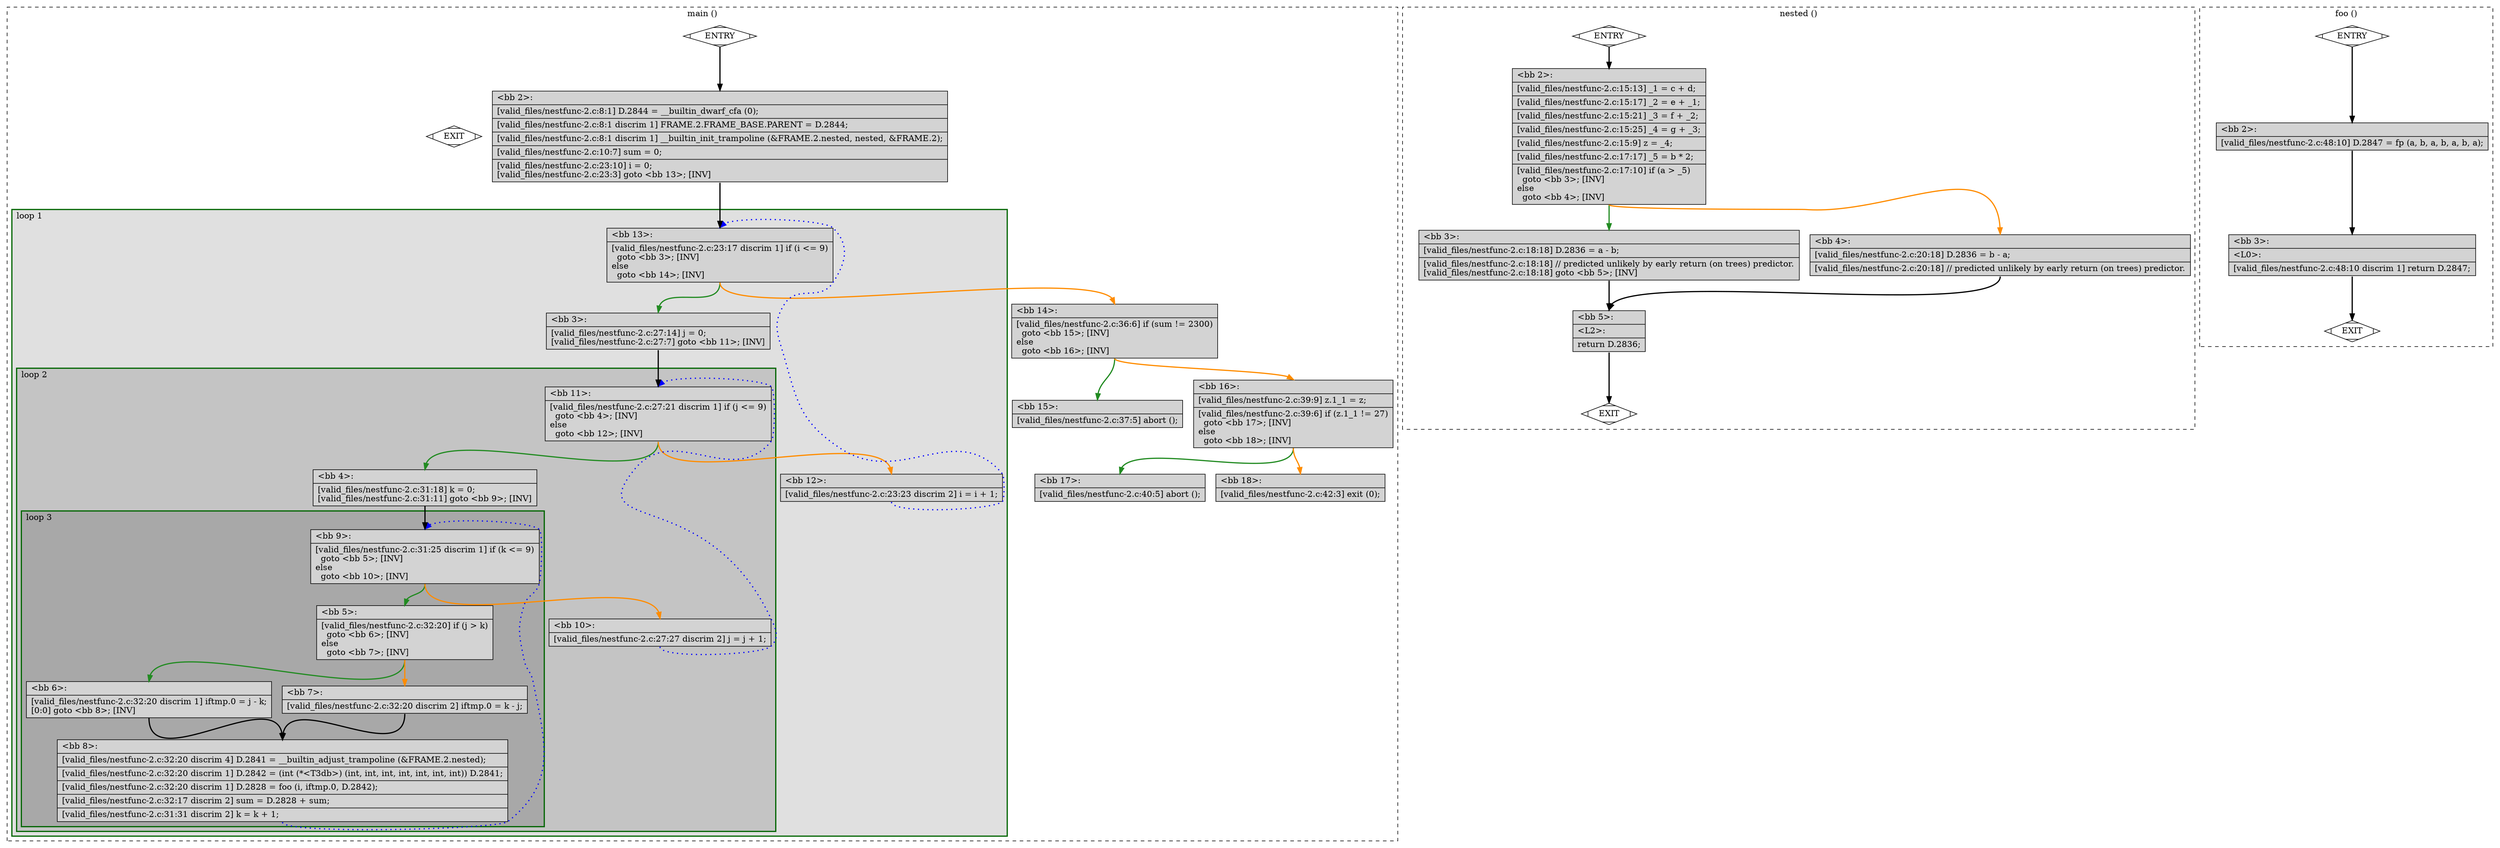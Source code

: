 digraph "a-nestfunc-2.c.015t.cfg" {
overlap=false;
subgraph "cluster_main" {
	style="dashed";
	color="black";
	label="main ()";
	subgraph cluster_0_1 {
	style="filled";
	color="darkgreen";
	fillcolor="grey88";
	label="loop 1";
	labeljust=l;
	penwidth=2;
	subgraph cluster_0_2 {
	style="filled";
	color="darkgreen";
	fillcolor="grey77";
	label="loop 2";
	labeljust=l;
	penwidth=2;
	subgraph cluster_0_3 {
	style="filled";
	color="darkgreen";
	fillcolor="grey66";
	label="loop 3";
	labeljust=l;
	penwidth=2;
	fn_0_basic_block_9 [shape=record,style=filled,fillcolor=lightgrey,label="{\<bb\ 9\>:\l\
|[valid_files/nestfunc-2.c:31:25\ discrim\ 1]\ if\ (k\ \<=\ 9)\l\
\ \ goto\ \<bb\ 5\>;\ [INV]\l\
else\l\
\ \ goto\ \<bb\ 10\>;\ [INV]\l\
}"];

	fn_0_basic_block_5 [shape=record,style=filled,fillcolor=lightgrey,label="{\<bb\ 5\>:\l\
|[valid_files/nestfunc-2.c:32:20]\ if\ (j\ \>\ k)\l\
\ \ goto\ \<bb\ 6\>;\ [INV]\l\
else\l\
\ \ goto\ \<bb\ 7\>;\ [INV]\l\
}"];

	fn_0_basic_block_6 [shape=record,style=filled,fillcolor=lightgrey,label="{\<bb\ 6\>:\l\
|[valid_files/nestfunc-2.c:32:20\ discrim\ 1]\ iftmp.0\ =\ j\ -\ k;\l\
[0:0]\ goto\ \<bb\ 8\>;\ [INV]\l\
}"];

	fn_0_basic_block_7 [shape=record,style=filled,fillcolor=lightgrey,label="{\<bb\ 7\>:\l\
|[valid_files/nestfunc-2.c:32:20\ discrim\ 2]\ iftmp.0\ =\ k\ -\ j;\l\
}"];

	fn_0_basic_block_8 [shape=record,style=filled,fillcolor=lightgrey,label="{\<bb\ 8\>:\l\
|[valid_files/nestfunc-2.c:32:20\ discrim\ 4]\ D.2841\ =\ __builtin_adjust_trampoline\ (&FRAME.2.nested);\l\
|[valid_files/nestfunc-2.c:32:20\ discrim\ 1]\ D.2842\ =\ (int\ (*\<T3db\>)\ (int,\ int,\ int,\ int,\ int,\ int,\ int))\ D.2841;\l\
|[valid_files/nestfunc-2.c:32:20\ discrim\ 1]\ D.2828\ =\ foo\ (i,\ iftmp.0,\ D.2842);\l\
|[valid_files/nestfunc-2.c:32:17\ discrim\ 2]\ sum\ =\ D.2828\ +\ sum;\l\
|[valid_files/nestfunc-2.c:31:31\ discrim\ 2]\ k\ =\ k\ +\ 1;\l\
}"];

	}
	fn_0_basic_block_11 [shape=record,style=filled,fillcolor=lightgrey,label="{\<bb\ 11\>:\l\
|[valid_files/nestfunc-2.c:27:21\ discrim\ 1]\ if\ (j\ \<=\ 9)\l\
\ \ goto\ \<bb\ 4\>;\ [INV]\l\
else\l\
\ \ goto\ \<bb\ 12\>;\ [INV]\l\
}"];

	fn_0_basic_block_4 [shape=record,style=filled,fillcolor=lightgrey,label="{\<bb\ 4\>:\l\
|[valid_files/nestfunc-2.c:31:18]\ k\ =\ 0;\l\
[valid_files/nestfunc-2.c:31:11]\ goto\ \<bb\ 9\>;\ [INV]\l\
}"];

	fn_0_basic_block_10 [shape=record,style=filled,fillcolor=lightgrey,label="{\<bb\ 10\>:\l\
|[valid_files/nestfunc-2.c:27:27\ discrim\ 2]\ j\ =\ j\ +\ 1;\l\
}"];

	}
	fn_0_basic_block_13 [shape=record,style=filled,fillcolor=lightgrey,label="{\<bb\ 13\>:\l\
|[valid_files/nestfunc-2.c:23:17\ discrim\ 1]\ if\ (i\ \<=\ 9)\l\
\ \ goto\ \<bb\ 3\>;\ [INV]\l\
else\l\
\ \ goto\ \<bb\ 14\>;\ [INV]\l\
}"];

	fn_0_basic_block_3 [shape=record,style=filled,fillcolor=lightgrey,label="{\<bb\ 3\>:\l\
|[valid_files/nestfunc-2.c:27:14]\ j\ =\ 0;\l\
[valid_files/nestfunc-2.c:27:7]\ goto\ \<bb\ 11\>;\ [INV]\l\
}"];

	fn_0_basic_block_12 [shape=record,style=filled,fillcolor=lightgrey,label="{\<bb\ 12\>:\l\
|[valid_files/nestfunc-2.c:23:23\ discrim\ 2]\ i\ =\ i\ +\ 1;\l\
}"];

	}
	fn_0_basic_block_0 [shape=Mdiamond,style=filled,fillcolor=white,label="ENTRY"];

	fn_0_basic_block_1 [shape=Mdiamond,style=filled,fillcolor=white,label="EXIT"];

	fn_0_basic_block_2 [shape=record,style=filled,fillcolor=lightgrey,label="{\<bb\ 2\>:\l\
|[valid_files/nestfunc-2.c:8:1]\ D.2844\ =\ __builtin_dwarf_cfa\ (0);\l\
|[valid_files/nestfunc-2.c:8:1\ discrim\ 1]\ FRAME.2.FRAME_BASE.PARENT\ =\ D.2844;\l\
|[valid_files/nestfunc-2.c:8:1\ discrim\ 1]\ __builtin_init_trampoline\ (&FRAME.2.nested,\ nested,\ &FRAME.2);\l\
|[valid_files/nestfunc-2.c:10:7]\ sum\ =\ 0;\l\
|[valid_files/nestfunc-2.c:23:10]\ i\ =\ 0;\l\
[valid_files/nestfunc-2.c:23:3]\ goto\ \<bb\ 13\>;\ [INV]\l\
}"];

	fn_0_basic_block_14 [shape=record,style=filled,fillcolor=lightgrey,label="{\<bb\ 14\>:\l\
|[valid_files/nestfunc-2.c:36:6]\ if\ (sum\ !=\ 2300)\l\
\ \ goto\ \<bb\ 15\>;\ [INV]\l\
else\l\
\ \ goto\ \<bb\ 16\>;\ [INV]\l\
}"];

	fn_0_basic_block_15 [shape=record,style=filled,fillcolor=lightgrey,label="{\<bb\ 15\>:\l\
|[valid_files/nestfunc-2.c:37:5]\ abort\ ();\l\
}"];

	fn_0_basic_block_16 [shape=record,style=filled,fillcolor=lightgrey,label="{\<bb\ 16\>:\l\
|[valid_files/nestfunc-2.c:39:9]\ z.1_1\ =\ z;\l\
|[valid_files/nestfunc-2.c:39:6]\ if\ (z.1_1\ !=\ 27)\l\
\ \ goto\ \<bb\ 17\>;\ [INV]\l\
else\l\
\ \ goto\ \<bb\ 18\>;\ [INV]\l\
}"];

	fn_0_basic_block_17 [shape=record,style=filled,fillcolor=lightgrey,label="{\<bb\ 17\>:\l\
|[valid_files/nestfunc-2.c:40:5]\ abort\ ();\l\
}"];

	fn_0_basic_block_18 [shape=record,style=filled,fillcolor=lightgrey,label="{\<bb\ 18\>:\l\
|[valid_files/nestfunc-2.c:42:3]\ exit\ (0);\l\
}"];

	fn_0_basic_block_0:s -> fn_0_basic_block_2:n [style="solid,bold",color=black,weight=100,constraint=true];
	fn_0_basic_block_2:s -> fn_0_basic_block_13:n [style="solid,bold",color=black,weight=100,constraint=true];
	fn_0_basic_block_3:s -> fn_0_basic_block_11:n [style="solid,bold",color=black,weight=100,constraint=true];
	fn_0_basic_block_4:s -> fn_0_basic_block_9:n [style="solid,bold",color=black,weight=100,constraint=true];
	fn_0_basic_block_5:s -> fn_0_basic_block_6:n [style="solid,bold",color=forestgreen,weight=10,constraint=true];
	fn_0_basic_block_5:s -> fn_0_basic_block_7:n [style="solid,bold",color=darkorange,weight=10,constraint=true];
	fn_0_basic_block_6:s -> fn_0_basic_block_8:n [style="solid,bold",color=black,weight=100,constraint=true];
	fn_0_basic_block_7:s -> fn_0_basic_block_8:n [style="solid,bold",color=black,weight=100,constraint=true];
	fn_0_basic_block_8:s -> fn_0_basic_block_9:n [style="dotted,bold",color=blue,weight=10,constraint=false];
	fn_0_basic_block_9:s -> fn_0_basic_block_5:n [style="solid,bold",color=forestgreen,weight=10,constraint=true];
	fn_0_basic_block_9:s -> fn_0_basic_block_10:n [style="solid,bold",color=darkorange,weight=10,constraint=true];
	fn_0_basic_block_10:s -> fn_0_basic_block_11:n [style="dotted,bold",color=blue,weight=10,constraint=false];
	fn_0_basic_block_11:s -> fn_0_basic_block_4:n [style="solid,bold",color=forestgreen,weight=10,constraint=true];
	fn_0_basic_block_11:s -> fn_0_basic_block_12:n [style="solid,bold",color=darkorange,weight=10,constraint=true];
	fn_0_basic_block_12:s -> fn_0_basic_block_13:n [style="dotted,bold",color=blue,weight=10,constraint=false];
	fn_0_basic_block_13:s -> fn_0_basic_block_3:n [style="solid,bold",color=forestgreen,weight=10,constraint=true];
	fn_0_basic_block_13:s -> fn_0_basic_block_14:n [style="solid,bold",color=darkorange,weight=10,constraint=true];
	fn_0_basic_block_14:s -> fn_0_basic_block_15:n [style="solid,bold",color=forestgreen,weight=10,constraint=true];
	fn_0_basic_block_14:s -> fn_0_basic_block_16:n [style="solid,bold",color=darkorange,weight=10,constraint=true];
	fn_0_basic_block_16:s -> fn_0_basic_block_17:n [style="solid,bold",color=forestgreen,weight=10,constraint=true];
	fn_0_basic_block_16:s -> fn_0_basic_block_18:n [style="solid,bold",color=darkorange,weight=10,constraint=true];
	fn_0_basic_block_0:s -> fn_0_basic_block_1:n [style="invis",constraint=true];
}
subgraph "cluster_nested" {
	style="dashed";
	color="black";
	label="nested ()";
	fn_1_basic_block_0 [shape=Mdiamond,style=filled,fillcolor=white,label="ENTRY"];

	fn_1_basic_block_1 [shape=Mdiamond,style=filled,fillcolor=white,label="EXIT"];

	fn_1_basic_block_2 [shape=record,style=filled,fillcolor=lightgrey,label="{\<bb\ 2\>:\l\
|[valid_files/nestfunc-2.c:15:13]\ _1\ =\ c\ +\ d;\l\
|[valid_files/nestfunc-2.c:15:17]\ _2\ =\ e\ +\ _1;\l\
|[valid_files/nestfunc-2.c:15:21]\ _3\ =\ f\ +\ _2;\l\
|[valid_files/nestfunc-2.c:15:25]\ _4\ =\ g\ +\ _3;\l\
|[valid_files/nestfunc-2.c:15:9]\ z\ =\ _4;\l\
|[valid_files/nestfunc-2.c:17:17]\ _5\ =\ b\ *\ 2;\l\
|[valid_files/nestfunc-2.c:17:10]\ if\ (a\ \>\ _5)\l\
\ \ goto\ \<bb\ 3\>;\ [INV]\l\
else\l\
\ \ goto\ \<bb\ 4\>;\ [INV]\l\
}"];

	fn_1_basic_block_3 [shape=record,style=filled,fillcolor=lightgrey,label="{\<bb\ 3\>:\l\
|[valid_files/nestfunc-2.c:18:18]\ D.2836\ =\ a\ -\ b;\l\
|[valid_files/nestfunc-2.c:18:18]\ //\ predicted\ unlikely\ by\ early\ return\ (on\ trees)\ predictor.\l\
[valid_files/nestfunc-2.c:18:18]\ goto\ \<bb\ 5\>;\ [INV]\l\
}"];

	fn_1_basic_block_4 [shape=record,style=filled,fillcolor=lightgrey,label="{\<bb\ 4\>:\l\
|[valid_files/nestfunc-2.c:20:18]\ D.2836\ =\ b\ -\ a;\l\
|[valid_files/nestfunc-2.c:20:18]\ //\ predicted\ unlikely\ by\ early\ return\ (on\ trees)\ predictor.\l\
}"];

	fn_1_basic_block_5 [shape=record,style=filled,fillcolor=lightgrey,label="{\<bb\ 5\>:\l\
|\<L2\>:\l\
|return\ D.2836;\l\
}"];

	fn_1_basic_block_0:s -> fn_1_basic_block_2:n [style="solid,bold",color=black,weight=100,constraint=true];
	fn_1_basic_block_2:s -> fn_1_basic_block_3:n [style="solid,bold",color=forestgreen,weight=10,constraint=true];
	fn_1_basic_block_2:s -> fn_1_basic_block_4:n [style="solid,bold",color=darkorange,weight=10,constraint=true];
	fn_1_basic_block_3:s -> fn_1_basic_block_5:n [style="solid,bold",color=black,weight=100,constraint=true];
	fn_1_basic_block_4:s -> fn_1_basic_block_5:n [style="solid,bold",color=black,weight=100,constraint=true];
	fn_1_basic_block_5:s -> fn_1_basic_block_1:n [style="solid,bold",color=black,weight=10,constraint=true];
	fn_1_basic_block_0:s -> fn_1_basic_block_1:n [style="invis",constraint=true];
}
subgraph "cluster_foo" {
	style="dashed";
	color="black";
	label="foo ()";
	fn_2_basic_block_0 [shape=Mdiamond,style=filled,fillcolor=white,label="ENTRY"];

	fn_2_basic_block_1 [shape=Mdiamond,style=filled,fillcolor=white,label="EXIT"];

	fn_2_basic_block_2 [shape=record,style=filled,fillcolor=lightgrey,label="{\<bb\ 2\>:\l\
|[valid_files/nestfunc-2.c:48:10]\ D.2847\ =\ fp\ (a,\ b,\ a,\ b,\ a,\ b,\ a);\l\
}"];

	fn_2_basic_block_3 [shape=record,style=filled,fillcolor=lightgrey,label="{\<bb\ 3\>:\l\
|\<L0\>:\l\
|[valid_files/nestfunc-2.c:48:10\ discrim\ 1]\ return\ D.2847;\l\
}"];

	fn_2_basic_block_0:s -> fn_2_basic_block_2:n [style="solid,bold",color=black,weight=100,constraint=true];
	fn_2_basic_block_2:s -> fn_2_basic_block_3:n [style="solid,bold",color=black,weight=100,constraint=true];
	fn_2_basic_block_3:s -> fn_2_basic_block_1:n [style="solid,bold",color=black,weight=10,constraint=true];
	fn_2_basic_block_0:s -> fn_2_basic_block_1:n [style="invis",constraint=true];
}
}
